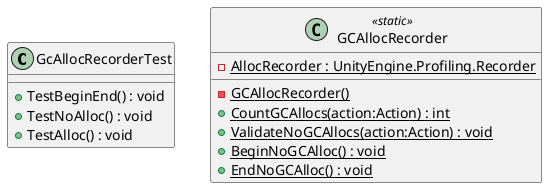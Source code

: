 @startuml
class GcAllocRecorderTest {
    + TestBeginEnd() : void
    + TestNoAlloc() : void
    + TestAlloc() : void
}
class GCAllocRecorder <<static>> {
    {static} - AllocRecorder : UnityEngine.Profiling.Recorder
    {static} - GCAllocRecorder()
    + {static} CountGCAllocs(action:Action) : int
    + {static} ValidateNoGCAllocs(action:Action) : void
    + {static} BeginNoGCAlloc() : void
    + {static} EndNoGCAlloc() : void
}
@enduml
